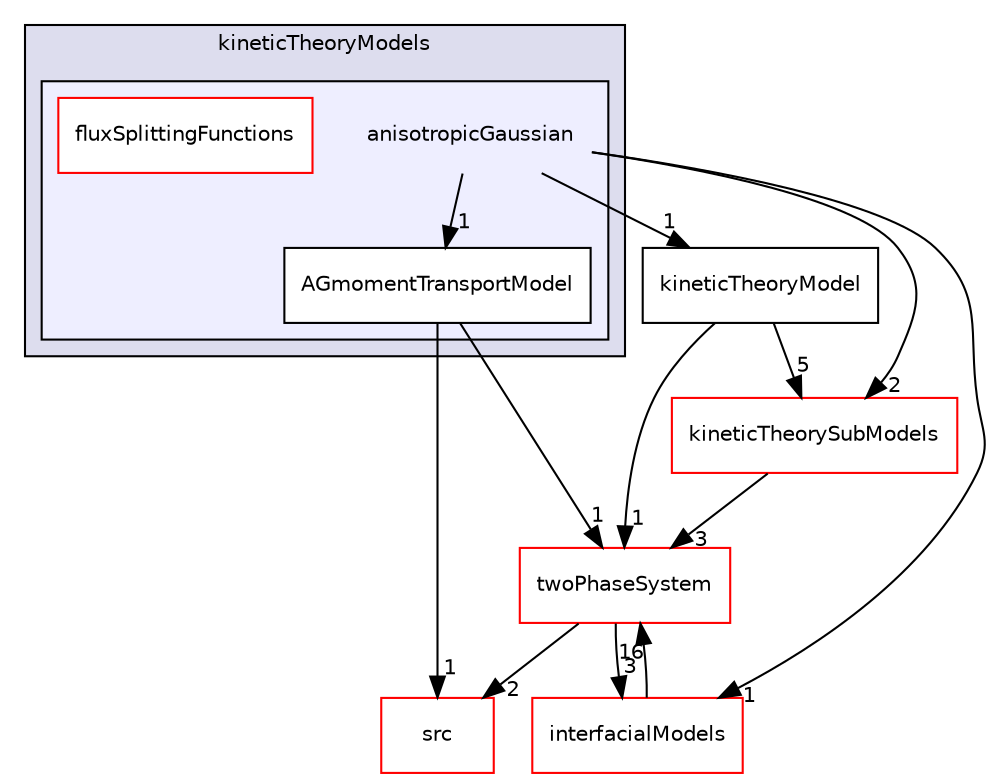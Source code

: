 digraph "anisotropicGaussian" {
  bgcolor=transparent;
  compound=true
  node [ fontsize="10", fontname="Helvetica"];
  edge [ labelfontsize="10", labelfontname="Helvetica"];
  subgraph clusterdir_ed2d56e502992d65035ff68b2a9a1135 {
    graph [ bgcolor="#ddddee", pencolor="black", label="kineticTheoryModels" fontname="Helvetica", fontsize="10", URL="dir_ed2d56e502992d65035ff68b2a9a1135.html"]
  subgraph clusterdir_20f0deba41ea973f19d31e362ab6c4a7 {
    graph [ bgcolor="#eeeeff", pencolor="black", label="" URL="dir_20f0deba41ea973f19d31e362ab6c4a7.html"];
    dir_20f0deba41ea973f19d31e362ab6c4a7 [shape=plaintext label="anisotropicGaussian"];
    dir_b82d5b2d5bda1dc4f208ef01d6a9c723 [shape=box label="AGmomentTransportModel" color="black" fillcolor="white" style="filled" URL="dir_b82d5b2d5bda1dc4f208ef01d6a9c723.html"];
    dir_bfa457a5bbe03a8ba254d7f5a396e99c [shape=box label="fluxSplittingFunctions" color="red" fillcolor="white" style="filled" URL="dir_bfa457a5bbe03a8ba254d7f5a396e99c.html"];
  }
  }
  dir_c8dd8d838525102dfd397a50c2714810 [shape=box label="twoPhaseSystem" color="red" URL="dir_c8dd8d838525102dfd397a50c2714810.html"];
  dir_44c13c9e29fecf045ec0d93a50553a5e [shape=box label="kineticTheoryModel" URL="dir_44c13c9e29fecf045ec0d93a50553a5e.html"];
  dir_68267d1309a1af8e8297ef4c3efbcdba [shape=box label="src" color="red" URL="dir_68267d1309a1af8e8297ef4c3efbcdba.html"];
  dir_f981a973cbcfb4102e151acd659ce85e [shape=box label="kineticTheorySubModels" color="red" URL="dir_f981a973cbcfb4102e151acd659ce85e.html"];
  dir_917add706488739a95df57895f4aaf2a [shape=box label="interfacialModels" color="red" URL="dir_917add706488739a95df57895f4aaf2a.html"];
  dir_c8dd8d838525102dfd397a50c2714810->dir_68267d1309a1af8e8297ef4c3efbcdba [headlabel="2", labeldistance=1.5 headhref="dir_000038_000000.html"];
  dir_c8dd8d838525102dfd397a50c2714810->dir_917add706488739a95df57895f4aaf2a [headlabel="3", labeldistance=1.5 headhref="dir_000038_000014.html"];
  dir_44c13c9e29fecf045ec0d93a50553a5e->dir_c8dd8d838525102dfd397a50c2714810 [headlabel="1", labeldistance=1.5 headhref="dir_000140_000038.html"];
  dir_44c13c9e29fecf045ec0d93a50553a5e->dir_f981a973cbcfb4102e151acd659ce85e [headlabel="5", labeldistance=1.5 headhref="dir_000140_000049.html"];
  dir_b82d5b2d5bda1dc4f208ef01d6a9c723->dir_c8dd8d838525102dfd397a50c2714810 [headlabel="1", labeldistance=1.5 headhref="dir_000013_000038.html"];
  dir_b82d5b2d5bda1dc4f208ef01d6a9c723->dir_68267d1309a1af8e8297ef4c3efbcdba [headlabel="1", labeldistance=1.5 headhref="dir_000013_000000.html"];
  dir_f981a973cbcfb4102e151acd659ce85e->dir_c8dd8d838525102dfd397a50c2714810 [headlabel="3", labeldistance=1.5 headhref="dir_000049_000038.html"];
  dir_20f0deba41ea973f19d31e362ab6c4a7->dir_44c13c9e29fecf045ec0d93a50553a5e [headlabel="1", labeldistance=1.5 headhref="dir_000012_000140.html"];
  dir_20f0deba41ea973f19d31e362ab6c4a7->dir_b82d5b2d5bda1dc4f208ef01d6a9c723 [headlabel="1", labeldistance=1.5 headhref="dir_000012_000013.html"];
  dir_20f0deba41ea973f19d31e362ab6c4a7->dir_f981a973cbcfb4102e151acd659ce85e [headlabel="2", labeldistance=1.5 headhref="dir_000012_000049.html"];
  dir_20f0deba41ea973f19d31e362ab6c4a7->dir_917add706488739a95df57895f4aaf2a [headlabel="1", labeldistance=1.5 headhref="dir_000012_000014.html"];
  dir_917add706488739a95df57895f4aaf2a->dir_c8dd8d838525102dfd397a50c2714810 [headlabel="16", labeldistance=1.5 headhref="dir_000014_000038.html"];
}
